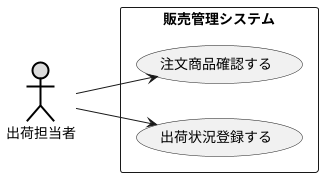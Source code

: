 @startuml 演習2-5
    left to right direction
    actor 出荷担当者 #DDDDDD;line:black;line.bold;
    rectangle 販売管理システム{
        usecase 注文商品確認する as confirm
        usecase 出荷状況登録する as register
    }
    出荷担当者 --> confirm 
    出荷担当者 --> register
@enduml